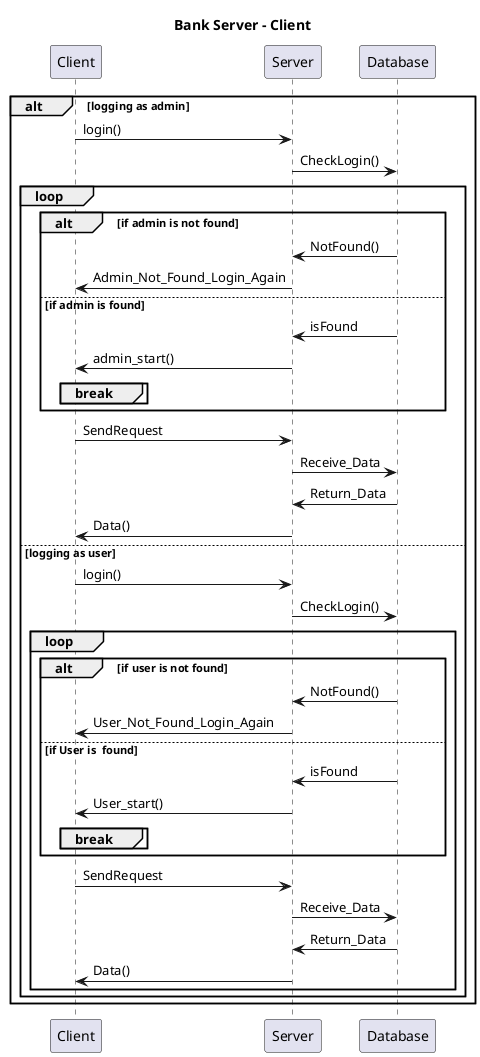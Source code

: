 @startuml
title Bank Server - Client

participant Client
participant Server
participant Database 



alt logging as admin
    Client -> Server: login()
    Server -> Database: CheckLogin()
    loop
    alt if admin is not found
        Database -> Server : NotFound()
        Server -> Client: Admin_Not_Found_Login_Again
    else if admin is found
          Database -> Server: isFound
          Server -> Client: admin_start()
          break
       
    end
    end
    Client -> Server: SendRequest
    Server -> Database: Receive_Data
    Database -> Server: Return_Data
    Server -> Client : Data()

else logging as user
Client -> Server: login()
    Server -> Database: CheckLogin()
    loop
    alt if user is not found
        Database -> Server : NotFound()
        Server -> Client: User_Not_Found_Login_Again
    else if User is  found
        Database -> Server: isFound
        Server -> Client: User_start()
        break
    end
    end
    Client -> Server: SendRequest
    Server -> Database: Receive_Data
    Database -> Server: Return_Data
    Server -> Client : Data()
end
end
end